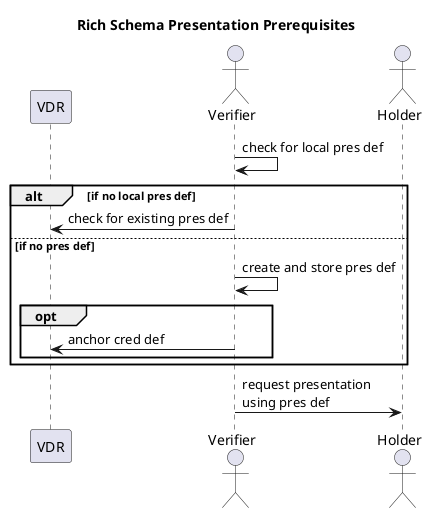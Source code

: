 @startuml

title Rich Schema Presentation Prerequisites
participant VDR as L
actor Verifier as V
actor Holder as H

V -> V: check for local pres def

alt if no local pres def
V -> L: check for existing pres def

else if no pres def
V->V: create and store pres def

opt
V->L: anchor cred def
end
end

V->H: request presentation\nusing pres def

@enduml